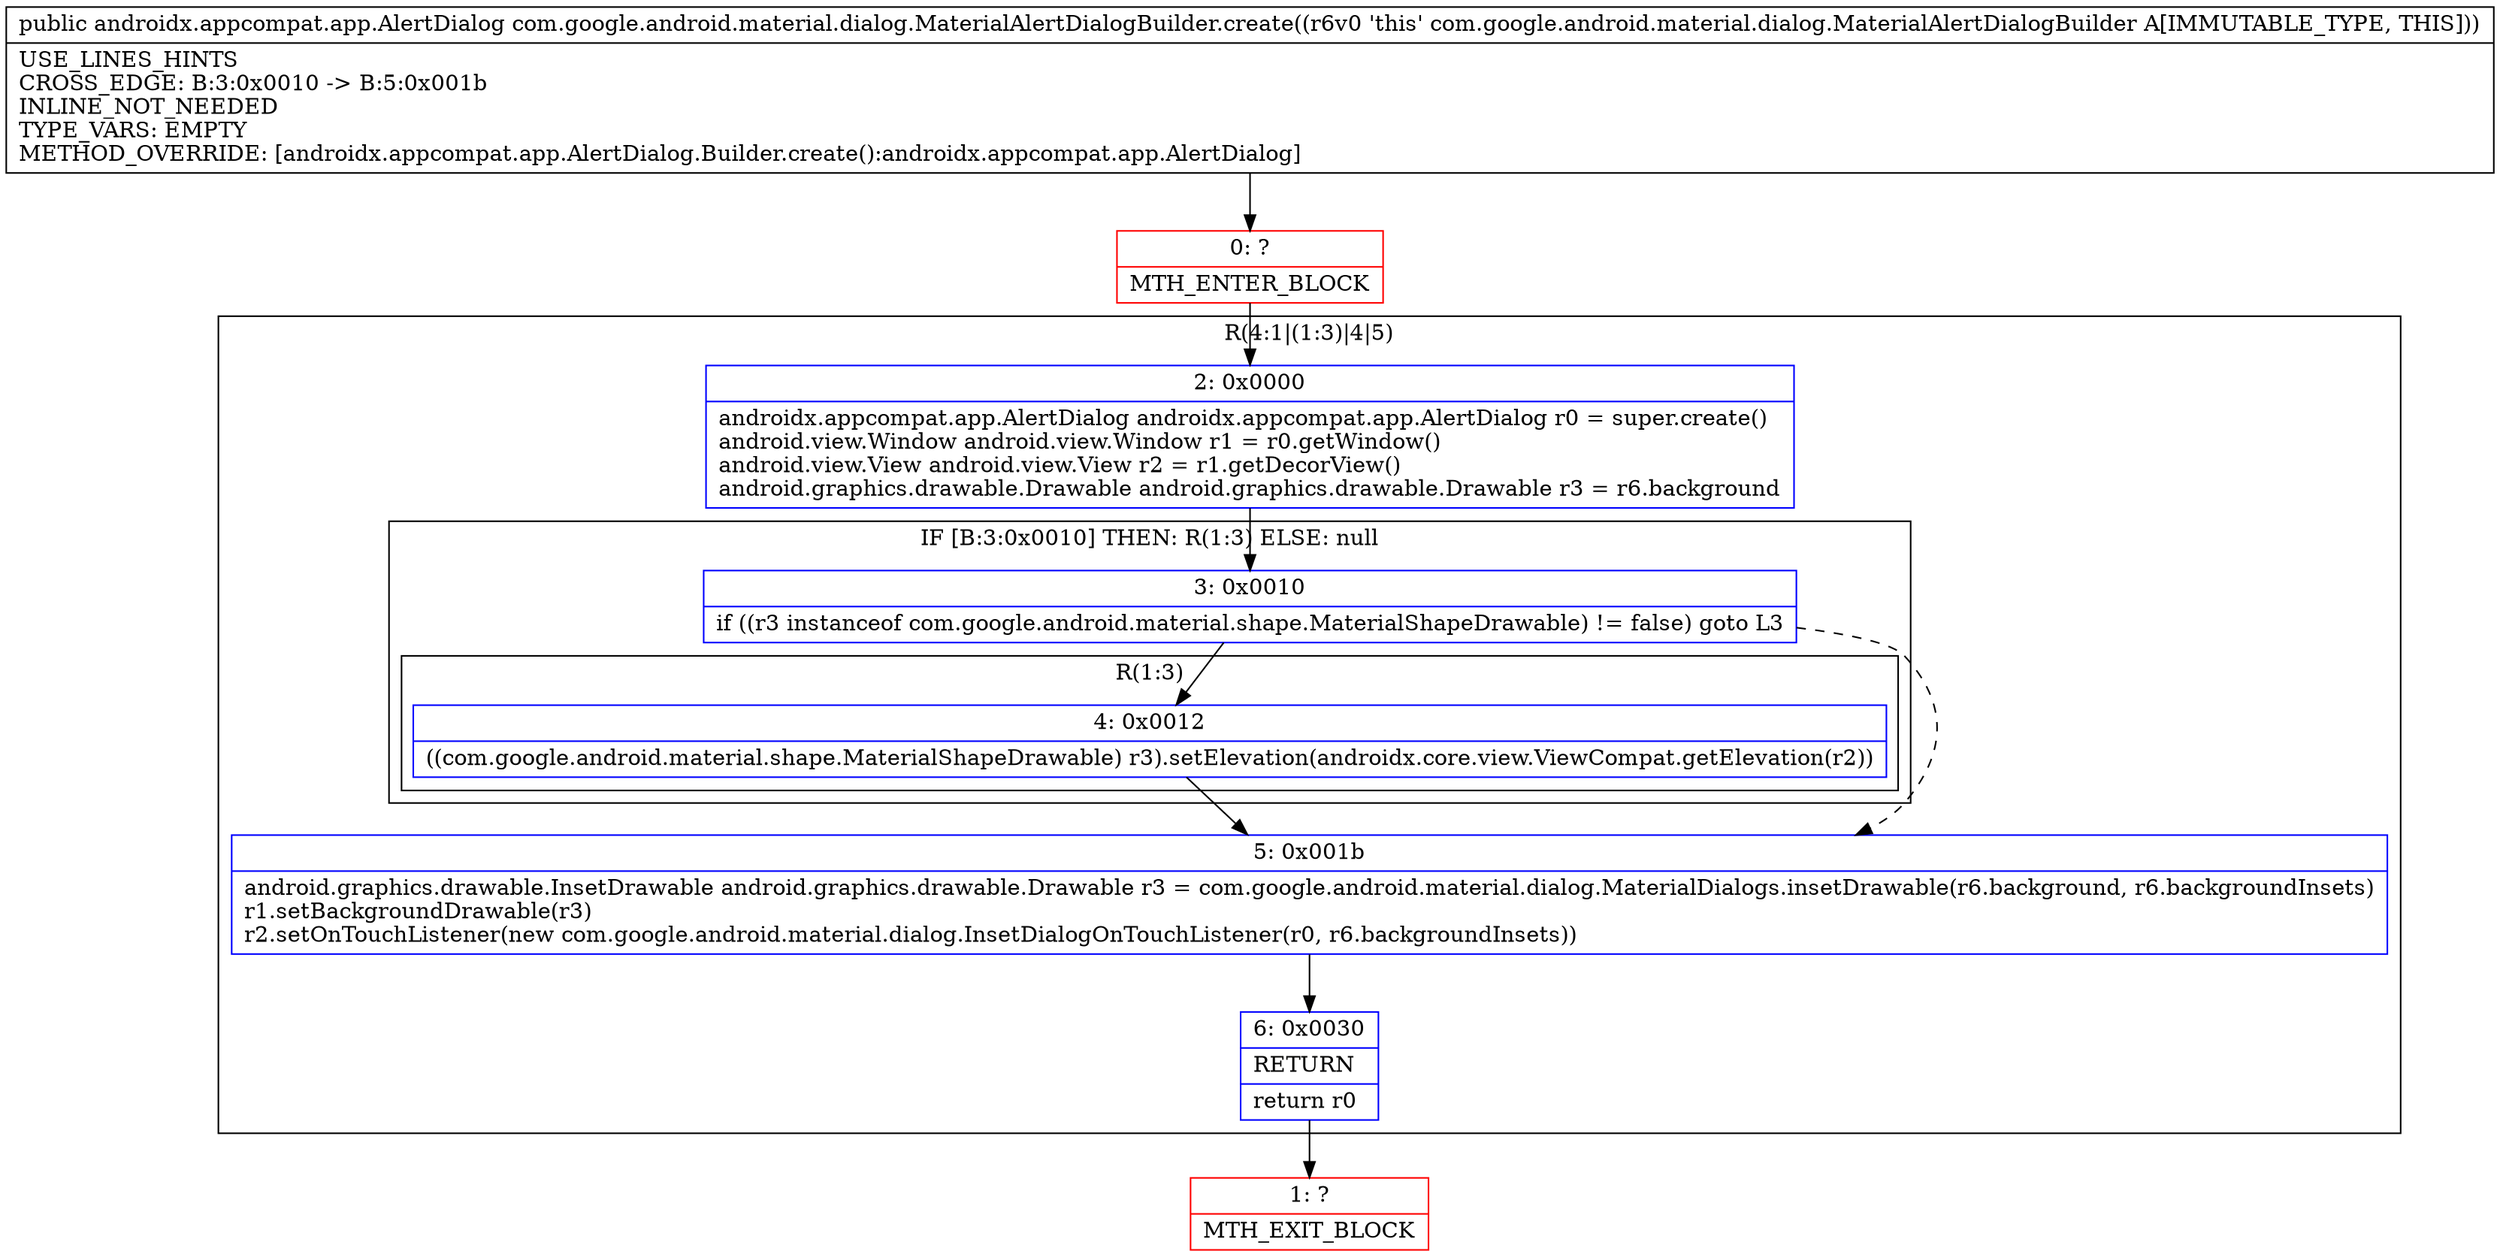 digraph "CFG forcom.google.android.material.dialog.MaterialAlertDialogBuilder.create()Landroidx\/appcompat\/app\/AlertDialog;" {
subgraph cluster_Region_918616133 {
label = "R(4:1|(1:3)|4|5)";
node [shape=record,color=blue];
Node_2 [shape=record,label="{2\:\ 0x0000|androidx.appcompat.app.AlertDialog androidx.appcompat.app.AlertDialog r0 = super.create()\landroid.view.Window android.view.Window r1 = r0.getWindow()\landroid.view.View android.view.View r2 = r1.getDecorView()\landroid.graphics.drawable.Drawable android.graphics.drawable.Drawable r3 = r6.background\l}"];
subgraph cluster_IfRegion_904003362 {
label = "IF [B:3:0x0010] THEN: R(1:3) ELSE: null";
node [shape=record,color=blue];
Node_3 [shape=record,label="{3\:\ 0x0010|if ((r3 instanceof com.google.android.material.shape.MaterialShapeDrawable) != false) goto L3\l}"];
subgraph cluster_Region_1455914609 {
label = "R(1:3)";
node [shape=record,color=blue];
Node_4 [shape=record,label="{4\:\ 0x0012|((com.google.android.material.shape.MaterialShapeDrawable) r3).setElevation(androidx.core.view.ViewCompat.getElevation(r2))\l}"];
}
}
Node_5 [shape=record,label="{5\:\ 0x001b|android.graphics.drawable.InsetDrawable android.graphics.drawable.Drawable r3 = com.google.android.material.dialog.MaterialDialogs.insetDrawable(r6.background, r6.backgroundInsets)\lr1.setBackgroundDrawable(r3)\lr2.setOnTouchListener(new com.google.android.material.dialog.InsetDialogOnTouchListener(r0, r6.backgroundInsets))\l}"];
Node_6 [shape=record,label="{6\:\ 0x0030|RETURN\l|return r0\l}"];
}
Node_0 [shape=record,color=red,label="{0\:\ ?|MTH_ENTER_BLOCK\l}"];
Node_1 [shape=record,color=red,label="{1\:\ ?|MTH_EXIT_BLOCK\l}"];
MethodNode[shape=record,label="{public androidx.appcompat.app.AlertDialog com.google.android.material.dialog.MaterialAlertDialogBuilder.create((r6v0 'this' com.google.android.material.dialog.MaterialAlertDialogBuilder A[IMMUTABLE_TYPE, THIS]))  | USE_LINES_HINTS\lCROSS_EDGE: B:3:0x0010 \-\> B:5:0x001b\lINLINE_NOT_NEEDED\lTYPE_VARS: EMPTY\lMETHOD_OVERRIDE: [androidx.appcompat.app.AlertDialog.Builder.create():androidx.appcompat.app.AlertDialog]\l}"];
MethodNode -> Node_0;Node_2 -> Node_3;
Node_3 -> Node_4;
Node_3 -> Node_5[style=dashed];
Node_4 -> Node_5;
Node_5 -> Node_6;
Node_6 -> Node_1;
Node_0 -> Node_2;
}

